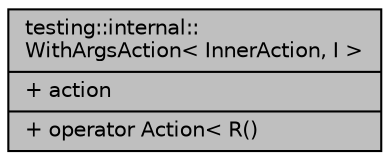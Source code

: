 digraph "testing::internal::WithArgsAction&lt; InnerAction, I &gt;"
{
 // INTERACTIVE_SVG=YES
 // LATEX_PDF_SIZE
  edge [fontname="Helvetica",fontsize="10",labelfontname="Helvetica",labelfontsize="10"];
  node [fontname="Helvetica",fontsize="10",shape=record];
  Node1 [label="{testing::internal::\lWithArgsAction\< InnerAction, I \>\n|+ action\l|+ operator Action\< R()\l}",height=0.2,width=0.4,color="black", fillcolor="grey75", style="filled", fontcolor="black",tooltip=" "];
}
